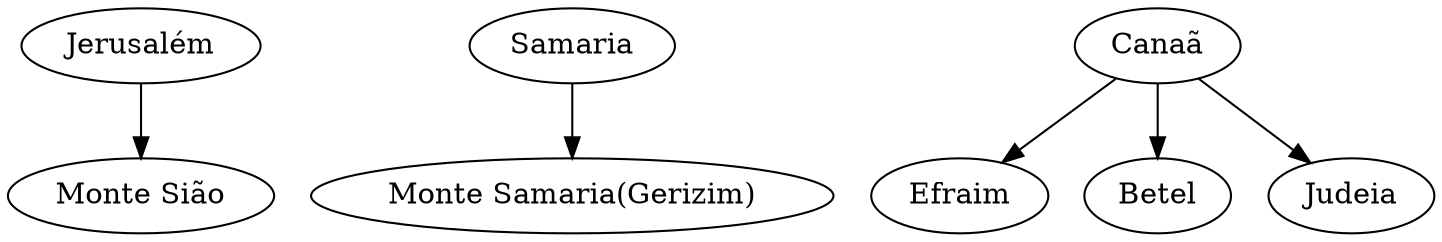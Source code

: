 digraph Locais {
    Jerusalém -> "Monte Sião"
    Samaria -> Gerizim
    Gerizim [label="Monte Samaria(Gerizim)" tooltip="Também chamado de Gerizim, localizado em Samaria"]
    Canaã -> Efraim
    Canaã -> Betel
    Betel [label="Betel" tooltip="Uma cidade cananeia situada entre Efraim e Judeia"]
    Canaã -> Judeia
}
